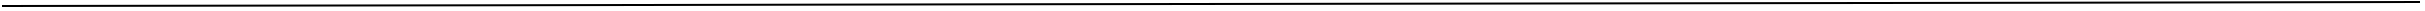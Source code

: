 <mxfile version="21.6.5" type="github">
  <diagram name="Page-1" id="O3sQxSkAA--FD9c4pEWH">
    <mxGraphModel dx="2015" dy="786" grid="0" gridSize="10" guides="1" tooltips="1" connect="1" arrows="1" fold="1" page="0" pageScale="1" pageWidth="850" pageHeight="1100" math="0" shadow="0">
      <root>
        <mxCell id="0" />
        <mxCell id="1" parent="0" />
        <mxCell id="fYbkMAJPIWZWRn2vRfrh-7" value="" style="endArrow=none;html=1;rounded=0;strokeColor=default;" edge="1" parent="1">
          <mxGeometry width="50" height="50" relative="1" as="geometry">
            <mxPoint x="-121" y="111" as="sourcePoint" />
            <mxPoint x="1088" y="109" as="targetPoint" />
          </mxGeometry>
        </mxCell>
      </root>
    </mxGraphModel>
  </diagram>
</mxfile>
